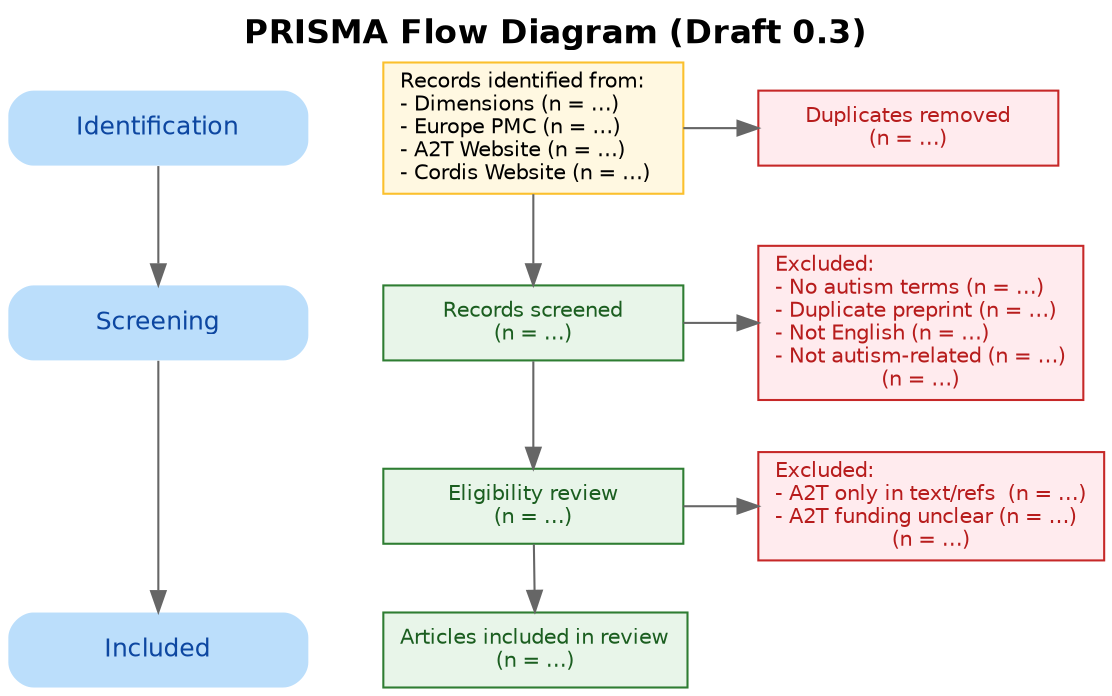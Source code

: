 digraph PRISMA2020 {
  /* ── Global settings ─────────────────────────────────────────────── */
  rankdir = TB                           // Top-to-bottom layout
  labelloc = "t"
  label = "PRISMA Flow Diagram (Draft 0.3)"
  fontsize = 16
  fontname = "Helvetica-Bold"

  nodesep = 0.5
  ranksep = 0.35

  node [shape=box, fontname="Helvetica", fontsize=10, style=filled, width=2]
  edge [color=gray40]

  /* ── Nodes — sources and flow ────────────────────────────────────── */
  // Yellow box: record identification
  R1 [label="Records identified from:\l- Dimensions (n = …)\l- Europe PMC (n = …)\l- A2T Website (n = …)\l- Cordis Website (n = …)\l", fillcolor="#fff8e1", color="#fbc02d"];

  // Green boxes: progression
  R2 [label="Records screened\n(n = …)", fillcolor="#e8f5e9", color="#2e7d32", fontcolor="#1b5e20"];
  R3 [label="Eligibility review\n(n = …)", fillcolor="#e8f5e9", color="#2e7d32", fontcolor="#1b5e20"];
  R4 [label="Articles included in review\n(n = …)", fillcolor="#e8f5e9", color="#2e7d32", fontcolor="#1b5e20"];

  /* ── Exclusion notes (right) ─────────────────────────────────────── */
  Dup  [label="Duplicates removed\n(n = …)", fillcolor="#ffebee", color="#c62828", fontcolor="#b71c1c"];
  Xscr [label="Excluded:\l- No autism terms (n = …)\l- Duplicate preprint (n = …)\l- Not English (n = …)\l- Not autism-related (n = …)\l(n = …)", fillcolor="#ffebee", color="#c62828", fontcolor="#b71c1c"];
  Xelig [label="Excluded:\l- A2T only in text/refs  (n = …)\l- A2T funding unclear (n = …)\l(n = …)", fillcolor="#ffebee", color="#c62828", fontcolor="#b71c1c"];

  /* ── Phase labels (left, blue) ───────────────────────────────────── */
  node [shape=plaintext, fontname="Helvetica", fontsize=12,
        fillcolor="#bbdefb", style="rounded,filled", color="#0d47a1", fontcolor="#0d47a1"]
  L1 [label="Identification"];
  L2 [label="Screening"];
  L3 [label="Included"];

  L1 -> L2
  L2 -> L3

  /* ── Alignment ───────────────────────────────────────────────────── */
  { rank=same; L1; R1; Dup }
  { rank=same; L2; R2; Xscr }
  { rank=same; R3; Xelig }
  { rank=same; L3; R4 }

  /* ── Flow arrows ─────────────────────────────────────────────────── */
  R1 -> R2
  R2 -> R3
  R3 -> R4

  /* Invisible edges for alignment */
R1:e -> Dup:w
R2:e -> Xscr:w
R3:e -> Xelig:w

  L1 -> R1 [style=invis]
  L2 -> R2 [style=invis]
  L3 -> R4 [style=invis]


}
